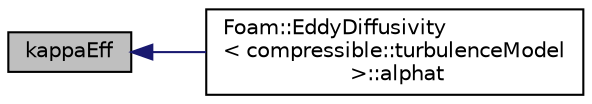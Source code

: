 digraph "kappaEff"
{
  bgcolor="transparent";
  edge [fontname="Helvetica",fontsize="10",labelfontname="Helvetica",labelfontsize="10"];
  node [fontname="Helvetica",fontsize="10",shape=record];
  rankdir="LR";
  Node15 [label="kappaEff",height=0.2,width=0.4,color="black", fillcolor="grey75", style="filled", fontcolor="black"];
  Node15 -> Node16 [dir="back",color="midnightblue",fontsize="10",style="solid",fontname="Helvetica"];
  Node16 [label="Foam::EddyDiffusivity\l\< compressible::turbulenceModel\l \>::alphat",height=0.2,width=0.4,color="black",URL="$a31981.html#a59d9ea07a6607675ba58f8bf67025738",tooltip="Return the turbulent thermal diffusivity for enthalpy [kg/m/s]. "];
}
